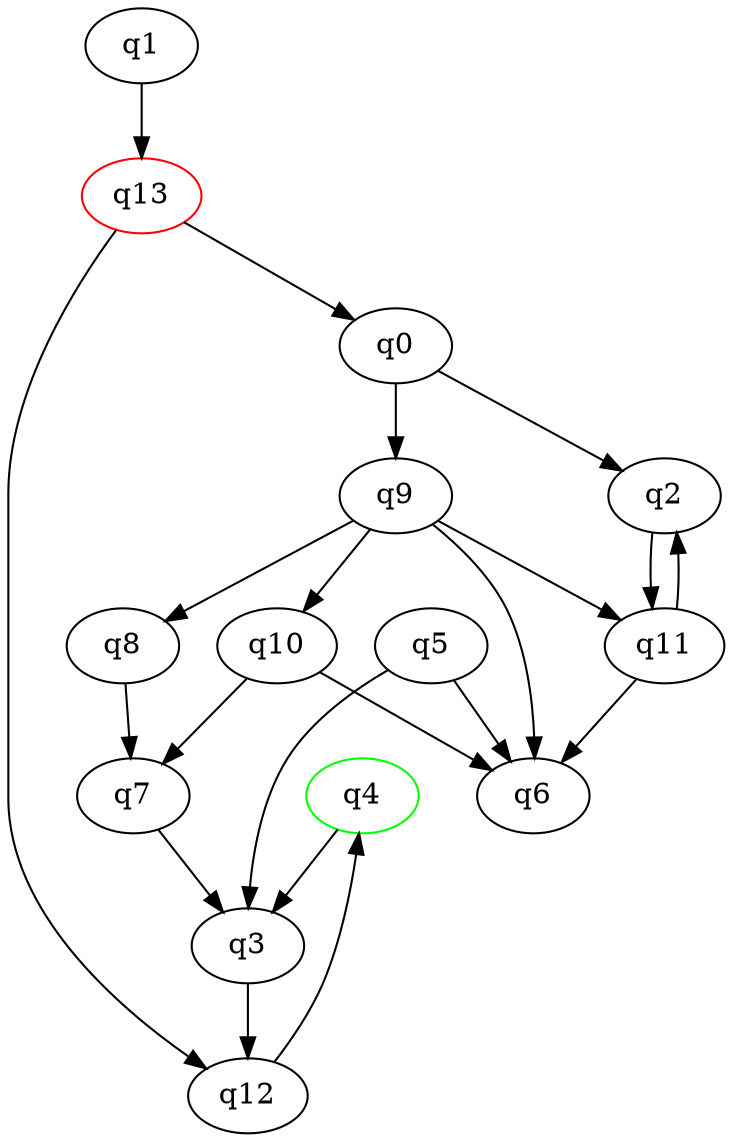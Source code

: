 digraph A{
q4 [initial=1,color=green];
q13 [final=1,color=red];
q0 -> q2;
q0 -> q9;
q1 -> q13;
q2 -> q11;
q3 -> q12;
q4 -> q3;
q5 -> q3;
q5 -> q6;
q7 -> q3;
q8 -> q7;
q9 -> q6;
q9 -> q8;
q9 -> q10;
q9 -> q11;
q10 -> q6;
q10 -> q7;
q11 -> q2;
q11 -> q6;
q12 -> q4;
q13 -> q0;
q13 -> q12;
}